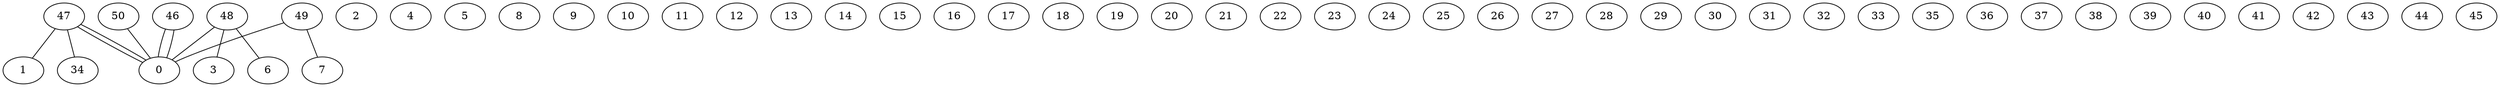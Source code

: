 graph G {
0;
1;
2;
3;
4;
5;
6;
7;
8;
9;
10;
11;
12;
13;
14;
15;
16;
17;
18;
19;
20;
21;
22;
23;
24;
25;
26;
27;
28;
29;
30;
31;
32;
33;
34;
35;
36;
37;
38;
39;
40;
41;
42;
43;
44;
45;
46;
47;
48;
49;
50;
50--0 ;
49--7 ;
49--0 ;
48--6 ;
48--3 ;
48--0 ;
47--34 ;
47--0 ;
47--1 ;
47--0 ;
46--0 ;
46--0 ;
}
